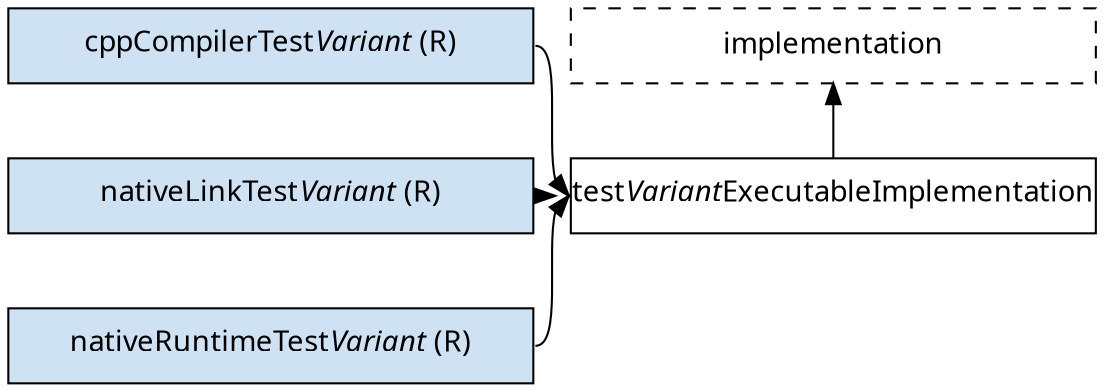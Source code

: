 // Copyright 2018 the original author or authors.
//
// Licensed under the Apache License, Version 2.0 (the "License");
// you may not use this file except in compliance with the License.
// You may obtain a copy of the License at
//
//      http://www.apache.org/licenses/LICENSE-2.0
//
// Unless required by applicable law or agreed to in writing, software
// distributed under the License is distributed on an "AS IS" BASIS,
// WITHOUT WARRANTIES OR CONDITIONS OF ANY KIND, either express or implied.
// See the License for the specific language governing permissions and
// limitations under the License.

// dot -Tpng subprojects/docs/src/docs/userguide/img/cpp-unit-test-configurations.dot > subprojects/docs/src/docs/userguide/img/cpp-unit-test-configurations.png
digraph cppUnitTestConfigurations {
  graph [ dpi = 100, fontname="Sans"];
  node [fontname = "Sans"];
  edge [fontname = "Sans"];
  node [shape=rectangle, fixedsize=true, width=3.5, height=0.5];

  subgraph central {
    node[style=filled, fillcolor=white]
    implementation -> testVariantExecutableImplementation [style=invis, weight=1000]
    testVariantExecutableImplementation -> implementation [headport=s, tailport=n]

    testVariantExecutableImplementation[label=<test<i>Variant</i>ExecutableImplementation>]
    implementation[style=dashed]
  }

  subgraph left {
    node[style=filled, fillcolor="#cfe2f3"]
    cppCompilerTestVariant -> nativeLinkTestVariant -> nativeRuntimeTestVariant [style=invis, weight=1000]

    cppCompilerTestVariant[label=<cppCompilerTest<i>Variant</i> (R)>]
    nativeLinkTestVariant[label=<nativeLinkTest<i>Variant</i> (R)>]
    nativeRuntimeTestVariant[label=<nativeRuntimeTest<i>Variant</i> (R)>]
  }

  // Ensure the order is preserved
  {rank=same cppCompilerTestVariant implementation}
  {rank=same testVariantExecutableImplementation nativeLinkTestVariant}
  nativeLinkTestVariant -> testVariantExecutableImplementation [style=invis]

  {cppCompilerTestVariant, nativeLinkTestVariant, nativeRuntimeTestVariant} -> testVariantExecutableImplementation [headport=w, tailport=e]
}